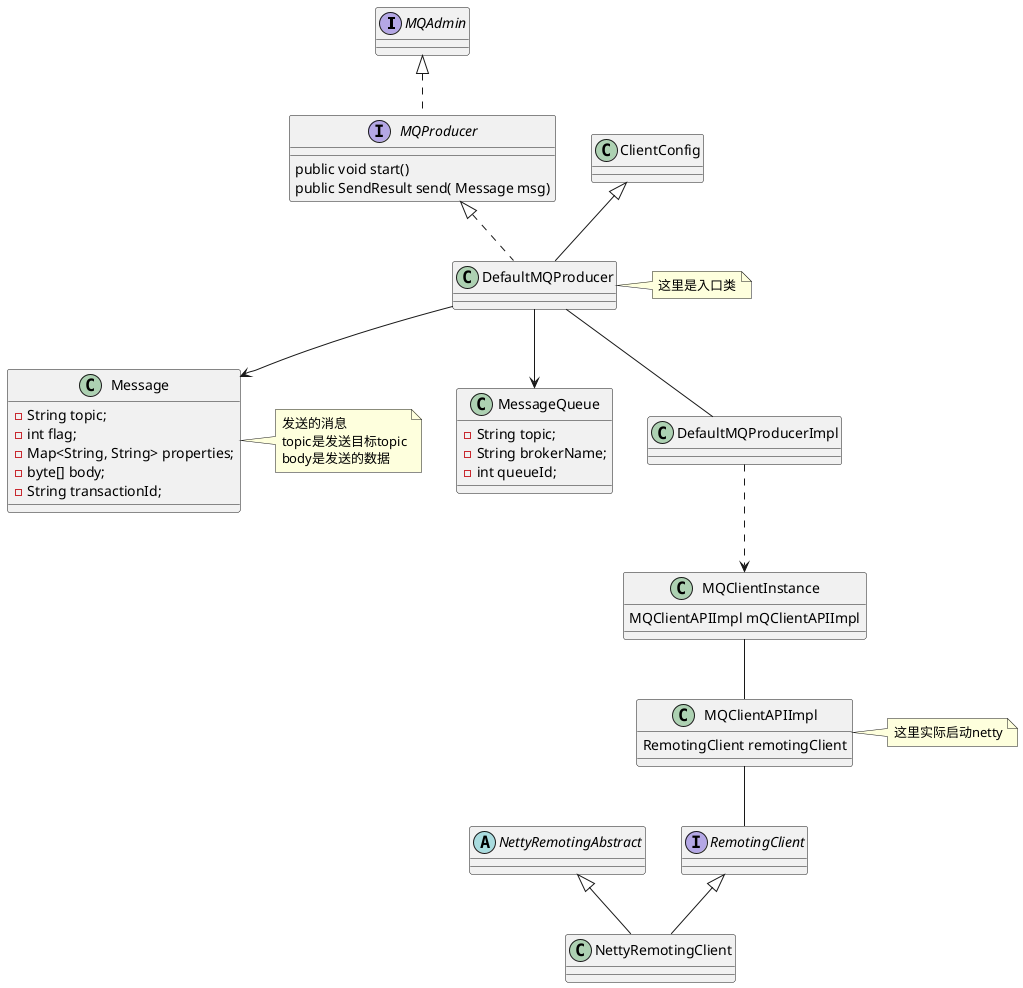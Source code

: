 @startuml

interface MQAdmin{
}

interface MQProducer{
public void start()
public SendResult send( Message msg)
}

class ClientConfig{
}

class DefaultMQProducer{
}
note right:这里是入口类

class Message{
    - String topic;
    - int flag;
    - Map<String, String> properties;
    - byte[] body;
    - String transactionId;
}
DefaultMQProducer-->Message
note right
发送的消息
topic是发送目标topic
body是发送的数据
end note

class MessageQueue{
    - String topic;
    - String brokerName;
    - int queueId;
}
DefaultMQProducer-->MessageQueue
class DefaultMQProducerImpl{

}

class MQClientInstance {
 MQClientAPIImpl mQClientAPIImpl
}

class MQClientAPIImpl{
RemotingClient remotingClient
}
note right:这里实际启动netty

MQClientInstance -- MQClientAPIImpl

MQClientAPIImpl -- RemotingClient

interface RemotingClient{
}

abstract class NettyRemotingAbstract{

}

class NettyRemotingClient{
}
RemotingClient<|--NettyRemotingClient
NettyRemotingAbstract <|--NettyRemotingClient


MQAdmin <|.. MQProducer
MQProducer <|.. DefaultMQProducer
ClientConfig <|-- DefaultMQProducer
DefaultMQProducer -- DefaultMQProducerImpl
DefaultMQProducerImpl ..> MQClientInstance


@enduml